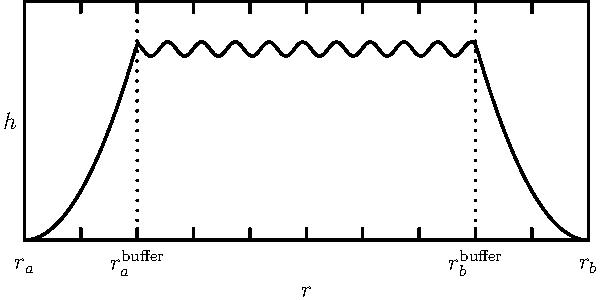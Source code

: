 import graph;
defaultpen(1.25);

size(300,150,IgnoreAspect);
scale(Linear,Linear);

xlimits(0,1);
ylimits(0,1);

real[] x,y;
real[] xs;
string[] lab;

int N=200;
real f=105;
real a=0.03;

for(int i=0; i<N; ++i) {
  x[i] = i/(N-1.0);
  if (x[i] < 0.2) {
    y[i] = (0.8+a*sin(f*0.2))*(x[i]/0.2)^2;
  } else if (x[i] > 0.8) { 
    y[i] = (0.8+a*sin(f*0.8))*((1-x[i])/0.2)^2;
  } else {
    y[i] = 0.8+a*sin(f*x[i]);
  } 
}

int NS=11;

for(int i=0; i<NS; ++i) {
  xs[i] = i/(NS-1.0);
  lab[i] = "";
}

lab[0] = "$r_a$";
lab[2] = "$r_a^{\rm  buffer}$";
lab[NS-3] = "$r_b^{\rm  buffer}$";
lab[NS-1] = "$r_b$";

draw(graph(x,y),black,"");

xaxis("$r$",BottomTop,LeftTicks(new string(real x) {return lab[(int) (x*(NS-1))];},xs));
yaxis("$h$",LeftRight);

xequals(0.2,dotted);
xequals(0.8,dotted);